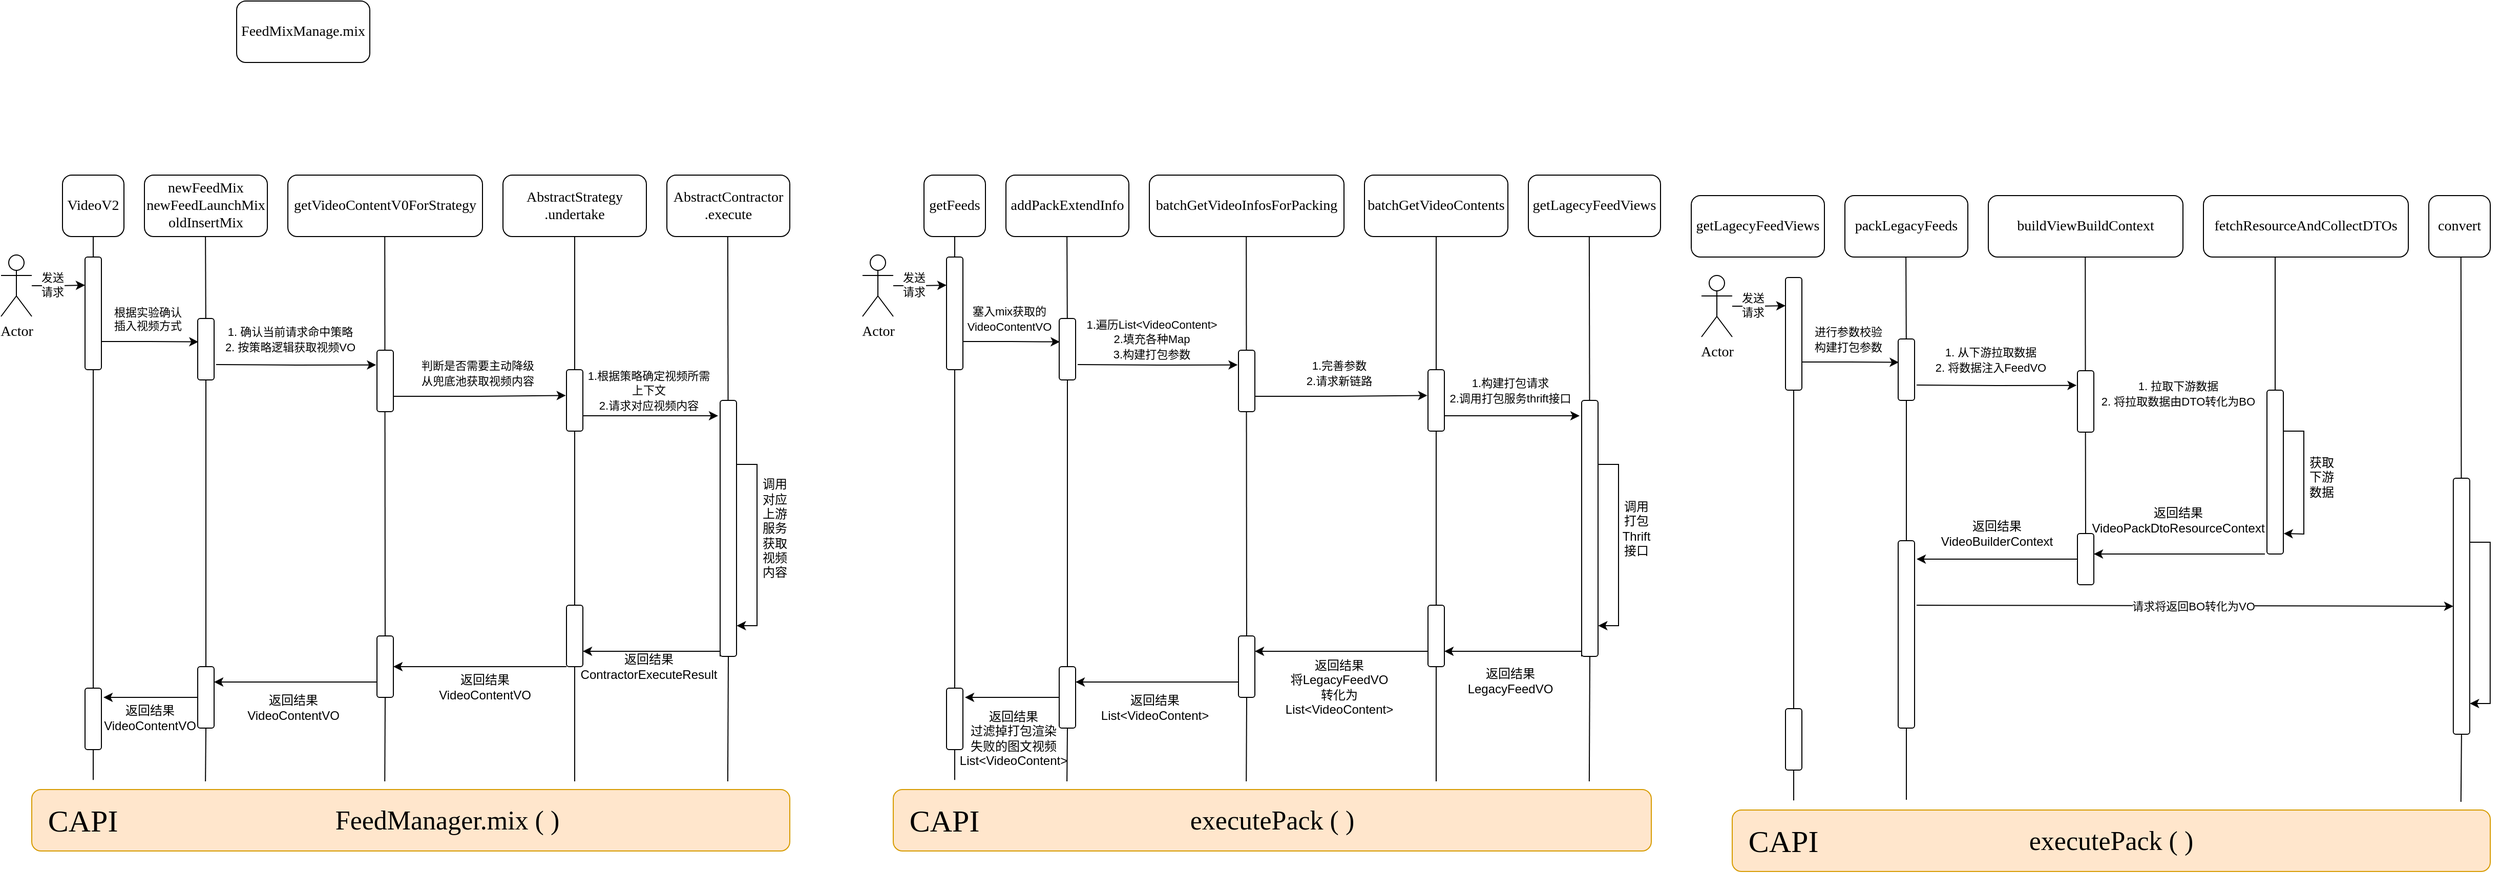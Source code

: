 <mxfile version="27.2.0">
  <diagram name="第 1 页" id="sT8HzIj2YNUEJZkm_Qst">
    <mxGraphModel dx="1348" dy="2045" grid="1" gridSize="10" guides="1" tooltips="1" connect="1" arrows="1" fold="1" page="1" pageScale="1" pageWidth="827" pageHeight="1169" math="0" shadow="0">
      <root>
        <mxCell id="0" />
        <mxCell id="1" parent="0" />
        <mxCell id="TXACmknkXb2Owu_Iaf9k-64" value="&lt;font style=&quot;font-size: 26px;&quot; face=&quot;Times New Roman&quot;&gt;&amp;nbsp; &amp;nbsp; &amp;nbsp; &amp;nbsp; &amp;nbsp; &amp;nbsp;FeedManager.mix ( )&lt;/font&gt;" style="rounded=1;whiteSpace=wrap;html=1;fillColor=#ffe6cc;strokeColor=#d79b00;" parent="1" vertex="1">
          <mxGeometry x="40" y="610" width="740" height="60" as="geometry" />
        </mxCell>
        <mxCell id="TXACmknkXb2Owu_Iaf9k-68" style="edgeStyle=orthogonalEdgeStyle;rounded=0;orthogonalLoop=1;jettySize=auto;html=1;entryX=0;entryY=0.25;entryDx=0;entryDy=0;" parent="1" source="TXACmknkXb2Owu_Iaf9k-1" target="TXACmknkXb2Owu_Iaf9k-10" edge="1">
          <mxGeometry relative="1" as="geometry" />
        </mxCell>
        <mxCell id="TXACmknkXb2Owu_Iaf9k-69" value="发送&lt;div&gt;请求&lt;/div&gt;" style="edgeLabel;html=1;align=center;verticalAlign=middle;resizable=0;points=[];" parent="TXACmknkXb2Owu_Iaf9k-68" vertex="1" connectable="0">
          <mxGeometry x="-0.233" y="1" relative="1" as="geometry">
            <mxPoint as="offset" />
          </mxGeometry>
        </mxCell>
        <mxCell id="TXACmknkXb2Owu_Iaf9k-1" value="Actor" style="shape=umlActor;verticalLabelPosition=bottom;verticalAlign=top;html=1;outlineConnect=0;fontFamily=Times New Roman;fontSize=14;" parent="1" vertex="1">
          <mxGeometry x="10" y="88" width="30" height="60" as="geometry" />
        </mxCell>
        <mxCell id="TXACmknkXb2Owu_Iaf9k-2" value="&lt;font&gt;VideoV2&lt;/font&gt;" style="rounded=1;whiteSpace=wrap;html=1;fontFamily=Times New Roman;fontSize=14;" parent="1" vertex="1">
          <mxGeometry x="70" y="10" width="60" height="60" as="geometry" />
        </mxCell>
        <mxCell id="TXACmknkXb2Owu_Iaf9k-3" value="FeedMixManage.mix" style="rounded=1;whiteSpace=wrap;html=1;fontFamily=Times New Roman;fontSize=14;" parent="1" vertex="1">
          <mxGeometry x="240" y="-160" width="130" height="60" as="geometry" />
        </mxCell>
        <mxCell id="TXACmknkXb2Owu_Iaf9k-4" value="newFeedMix&lt;div&gt;newFeedLaunchMix&lt;/div&gt;&lt;div&gt;oldInsertMix&lt;/div&gt;" style="rounded=1;whiteSpace=wrap;html=1;fontFamily=Times New Roman;fontSize=14;" parent="1" vertex="1">
          <mxGeometry x="150" y="10" width="120" height="60" as="geometry" />
        </mxCell>
        <mxCell id="TXACmknkXb2Owu_Iaf9k-5" value="getVideoContentV0ForStrategy" style="rounded=1;whiteSpace=wrap;html=1;fontFamily=Times New Roman;fontSize=14;" parent="1" vertex="1">
          <mxGeometry x="290" y="10" width="190" height="60" as="geometry" />
        </mxCell>
        <mxCell id="TXACmknkXb2Owu_Iaf9k-6" value="AbstractStrategy&lt;div&gt;.undertake&lt;/div&gt;" style="rounded=1;whiteSpace=wrap;html=1;fontFamily=Times New Roman;fontSize=14;" parent="1" vertex="1">
          <mxGeometry x="500" y="10" width="140" height="60" as="geometry" />
        </mxCell>
        <mxCell id="TXACmknkXb2Owu_Iaf9k-8" value="AbstractContractor&lt;div&gt;.execute&lt;/div&gt;" style="rounded=1;whiteSpace=wrap;html=1;fontFamily=Times New Roman;fontSize=14;" parent="1" vertex="1">
          <mxGeometry x="660" y="10" width="120" height="60" as="geometry" />
        </mxCell>
        <mxCell id="TXACmknkXb2Owu_Iaf9k-9" value="" style="endArrow=none;html=1;rounded=0;entryX=0.5;entryY=1;entryDx=0;entryDy=0;" parent="1" source="TXACmknkXb2Owu_Iaf9k-10" target="TXACmknkXb2Owu_Iaf9k-2" edge="1">
          <mxGeometry width="50" height="50" relative="1" as="geometry">
            <mxPoint x="100" y="682" as="sourcePoint" />
            <mxPoint x="140" y="140" as="targetPoint" />
          </mxGeometry>
        </mxCell>
        <mxCell id="TXACmknkXb2Owu_Iaf9k-10" value="" style="rounded=1;whiteSpace=wrap;html=1;" parent="1" vertex="1">
          <mxGeometry x="92" y="90" width="16" height="110" as="geometry" />
        </mxCell>
        <mxCell id="TXACmknkXb2Owu_Iaf9k-15" value="" style="endArrow=none;html=1;rounded=0;entryX=0.5;entryY=1;entryDx=0;entryDy=0;" parent="1" source="TXACmknkXb2Owu_Iaf9k-20" edge="1">
          <mxGeometry width="50" height="50" relative="1" as="geometry">
            <mxPoint x="209.57" y="602" as="sourcePoint" />
            <mxPoint x="209.57" y="70" as="targetPoint" />
          </mxGeometry>
        </mxCell>
        <mxCell id="TXACmknkXb2Owu_Iaf9k-17" value="" style="endArrow=none;html=1;rounded=0;entryX=0.5;entryY=1;entryDx=0;entryDy=0;" parent="1" edge="1">
          <mxGeometry width="50" height="50" relative="1" as="geometry">
            <mxPoint x="570" y="602" as="sourcePoint" />
            <mxPoint x="570" y="70" as="targetPoint" />
          </mxGeometry>
        </mxCell>
        <mxCell id="TXACmknkXb2Owu_Iaf9k-18" value="" style="endArrow=none;html=1;rounded=0;entryX=0.5;entryY=1;entryDx=0;entryDy=0;" parent="1" source="TXACmknkXb2Owu_Iaf9k-39" edge="1">
          <mxGeometry width="50" height="50" relative="1" as="geometry">
            <mxPoint x="719.44" y="602" as="sourcePoint" />
            <mxPoint x="719.44" y="70" as="targetPoint" />
          </mxGeometry>
        </mxCell>
        <mxCell id="TXACmknkXb2Owu_Iaf9k-21" value="" style="endArrow=none;html=1;rounded=0;entryX=0.5;entryY=1;entryDx=0;entryDy=0;" parent="1" source="TXACmknkXb2Owu_Iaf9k-54" target="TXACmknkXb2Owu_Iaf9k-20" edge="1">
          <mxGeometry width="50" height="50" relative="1" as="geometry">
            <mxPoint x="209.57" y="602" as="sourcePoint" />
            <mxPoint x="209.57" y="70" as="targetPoint" />
          </mxGeometry>
        </mxCell>
        <mxCell id="TXACmknkXb2Owu_Iaf9k-20" value="" style="rounded=1;whiteSpace=wrap;html=1;" parent="1" vertex="1">
          <mxGeometry x="202" y="150" width="16" height="60" as="geometry" />
        </mxCell>
        <mxCell id="TXACmknkXb2Owu_Iaf9k-26" value="&lt;span style=&quot;font-size: 11px; background-color: rgb(255, 255, 255);&quot;&gt;根据实验确认&lt;/span&gt;&lt;div style=&quot;font-size: 11px;&quot;&gt;插入视频方式&lt;/div&gt;" style="text;html=1;align=center;verticalAlign=middle;resizable=0;points=[];autosize=1;strokeColor=none;fillColor=none;" parent="1" vertex="1">
          <mxGeometry x="108" y="130" width="90" height="40" as="geometry" />
        </mxCell>
        <mxCell id="TXACmknkXb2Owu_Iaf9k-27" value="&lt;span style=&quot;font-size: 11px; background-color: rgb(255, 255, 255);&quot;&gt;1. 确认当前请求命中策略&lt;/span&gt;&lt;div&gt;&lt;div&gt;&lt;span style=&quot;font-size: 11px; background-color: rgb(255, 255, 255);&quot;&gt;2. 按策略逻辑获取视频VO&lt;/span&gt;&lt;/div&gt;&lt;/div&gt;" style="text;html=1;align=center;verticalAlign=middle;resizable=0;points=[];autosize=1;strokeColor=none;fillColor=none;" parent="1" vertex="1">
          <mxGeometry x="217" y="150" width="150" height="40" as="geometry" />
        </mxCell>
        <mxCell id="TXACmknkXb2Owu_Iaf9k-28" value="&lt;span style=&quot;font-size: 11px; background-color: rgb(255, 255, 255);&quot;&gt;1.根据策略确定&lt;/span&gt;&lt;span style=&quot;background-color: light-dark(rgb(255, 255, 255), rgb(18, 18, 18)); font-size: 11px; color: light-dark(rgb(0, 0, 0), rgb(255, 255, 255));&quot;&gt;视频所需&lt;/span&gt;&lt;div&gt;&lt;span style=&quot;background-color: light-dark(rgb(255, 255, 255), rgb(18, 18, 18)); font-size: 11px; color: light-dark(rgb(0, 0, 0), rgb(255, 255, 255));&quot;&gt;上下文&lt;/span&gt;&lt;div&gt;&lt;div&gt;&lt;span style=&quot;font-size: 11px; background-color: rgb(255, 255, 255);&quot;&gt;2.请求对应视频内容&lt;/span&gt;&lt;/div&gt;&lt;/div&gt;&lt;/div&gt;" style="text;html=1;align=center;verticalAlign=middle;resizable=0;points=[];autosize=1;strokeColor=none;fillColor=none;" parent="1" vertex="1">
          <mxGeometry x="572" y="190" width="140" height="60" as="geometry" />
        </mxCell>
        <mxCell id="TXACmknkXb2Owu_Iaf9k-29" value="&lt;span style=&quot;font-size: 11px; background-color: rgb(255, 255, 255);&quot;&gt;判断是否需要主动降级&lt;/span&gt;&lt;div&gt;&lt;span style=&quot;font-size: 11px; background-color: rgb(255, 255, 255);&quot;&gt;从兜底池获取视频内容&lt;/span&gt;&lt;/div&gt;" style="text;html=1;align=center;verticalAlign=middle;resizable=0;points=[];autosize=1;strokeColor=none;fillColor=none;" parent="1" vertex="1">
          <mxGeometry x="410" y="183" width="130" height="40" as="geometry" />
        </mxCell>
        <mxCell id="TXACmknkXb2Owu_Iaf9k-30" style="edgeStyle=orthogonalEdgeStyle;rounded=0;orthogonalLoop=1;jettySize=auto;html=1;exitX=1;exitY=0.75;exitDx=0;exitDy=0;entryX=0.042;entryY=0.381;entryDx=0;entryDy=0;entryPerimeter=0;" parent="1" source="TXACmknkXb2Owu_Iaf9k-10" target="TXACmknkXb2Owu_Iaf9k-20" edge="1">
          <mxGeometry relative="1" as="geometry" />
        </mxCell>
        <mxCell id="TXACmknkXb2Owu_Iaf9k-32" style="edgeStyle=orthogonalEdgeStyle;rounded=0;orthogonalLoop=1;jettySize=auto;html=1;entryX=-0.111;entryY=0.389;entryDx=0;entryDy=0;entryPerimeter=0;" parent="1" edge="1">
          <mxGeometry relative="1" as="geometry">
            <mxPoint x="220" y="195" as="sourcePoint" />
            <mxPoint x="376.224" y="195.34" as="targetPoint" />
          </mxGeometry>
        </mxCell>
        <mxCell id="TXACmknkXb2Owu_Iaf9k-33" value="" style="endArrow=none;html=1;rounded=0;entryX=0.5;entryY=1;entryDx=0;entryDy=0;" parent="1" source="TXACmknkXb2Owu_Iaf9k-49" edge="1">
          <mxGeometry width="50" height="50" relative="1" as="geometry">
            <mxPoint x="384.63" y="602" as="sourcePoint" />
            <mxPoint x="384.63" y="70" as="targetPoint" />
          </mxGeometry>
        </mxCell>
        <mxCell id="TXACmknkXb2Owu_Iaf9k-36" value="" style="rounded=1;whiteSpace=wrap;html=1;" parent="1" vertex="1">
          <mxGeometry x="377" y="181" width="16" height="60" as="geometry" />
        </mxCell>
        <mxCell id="TXACmknkXb2Owu_Iaf9k-37" value="" style="rounded=1;whiteSpace=wrap;html=1;" parent="1" vertex="1">
          <mxGeometry x="562" y="200" width="16" height="60" as="geometry" />
        </mxCell>
        <mxCell id="TXACmknkXb2Owu_Iaf9k-38" style="edgeStyle=orthogonalEdgeStyle;rounded=0;orthogonalLoop=1;jettySize=auto;html=1;exitX=1;exitY=0.75;exitDx=0;exitDy=0;entryX=-0.039;entryY=0.42;entryDx=0;entryDy=0;entryPerimeter=0;" parent="1" source="TXACmknkXb2Owu_Iaf9k-36" target="TXACmknkXb2Owu_Iaf9k-37" edge="1">
          <mxGeometry relative="1" as="geometry" />
        </mxCell>
        <mxCell id="TXACmknkXb2Owu_Iaf9k-40" value="" style="endArrow=none;html=1;rounded=0;entryX=0.5;entryY=1;entryDx=0;entryDy=0;" parent="1" target="TXACmknkXb2Owu_Iaf9k-39" edge="1">
          <mxGeometry width="50" height="50" relative="1" as="geometry">
            <mxPoint x="719.44" y="602" as="sourcePoint" />
            <mxPoint x="719.44" y="70" as="targetPoint" />
          </mxGeometry>
        </mxCell>
        <mxCell id="TXACmknkXb2Owu_Iaf9k-46" style="edgeStyle=orthogonalEdgeStyle;rounded=0;orthogonalLoop=1;jettySize=auto;html=1;exitX=0;exitY=1;exitDx=0;exitDy=0;entryX=1;entryY=0.75;entryDx=0;entryDy=0;" parent="1" source="TXACmknkXb2Owu_Iaf9k-39" target="TXACmknkXb2Owu_Iaf9k-45" edge="1">
          <mxGeometry relative="1" as="geometry">
            <Array as="points">
              <mxPoint x="712" y="475" />
            </Array>
          </mxGeometry>
        </mxCell>
        <mxCell id="TXACmknkXb2Owu_Iaf9k-39" value="" style="rounded=1;whiteSpace=wrap;html=1;" parent="1" vertex="1">
          <mxGeometry x="712" y="230" width="16" height="250" as="geometry" />
        </mxCell>
        <mxCell id="TXACmknkXb2Owu_Iaf9k-42" style="edgeStyle=orthogonalEdgeStyle;rounded=0;orthogonalLoop=1;jettySize=auto;html=1;exitX=1;exitY=0.25;exitDx=0;exitDy=0;entryX=1.011;entryY=0.88;entryDx=0;entryDy=0;entryPerimeter=0;" parent="1" source="TXACmknkXb2Owu_Iaf9k-39" target="TXACmknkXb2Owu_Iaf9k-39" edge="1">
          <mxGeometry relative="1" as="geometry" />
        </mxCell>
        <mxCell id="TXACmknkXb2Owu_Iaf9k-43" style="edgeStyle=orthogonalEdgeStyle;rounded=0;orthogonalLoop=1;jettySize=auto;html=1;exitX=1;exitY=0.75;exitDx=0;exitDy=0;" parent="1" source="TXACmknkXb2Owu_Iaf9k-37" edge="1">
          <mxGeometry relative="1" as="geometry">
            <mxPoint x="710" y="245" as="targetPoint" />
          </mxGeometry>
        </mxCell>
        <mxCell id="TXACmknkXb2Owu_Iaf9k-44" value="调用&lt;div&gt;对应&lt;/div&gt;&lt;div&gt;上游&lt;/div&gt;&lt;div&gt;服务&lt;div&gt;获取&lt;/div&gt;&lt;div&gt;视频&lt;/div&gt;&lt;div&gt;内容&lt;/div&gt;&lt;/div&gt;" style="text;html=1;align=center;verticalAlign=middle;resizable=0;points=[];autosize=1;strokeColor=none;fillColor=none;" parent="1" vertex="1">
          <mxGeometry x="740" y="300" width="50" height="110" as="geometry" />
        </mxCell>
        <mxCell id="TXACmknkXb2Owu_Iaf9k-45" value="" style="rounded=1;whiteSpace=wrap;html=1;" parent="1" vertex="1">
          <mxGeometry x="562" y="430" width="16" height="60" as="geometry" />
        </mxCell>
        <mxCell id="TXACmknkXb2Owu_Iaf9k-51" style="edgeStyle=orthogonalEdgeStyle;rounded=0;orthogonalLoop=1;jettySize=auto;html=1;entryX=1;entryY=0.5;entryDx=0;entryDy=0;" parent="1" source="TXACmknkXb2Owu_Iaf9k-48" target="TXACmknkXb2Owu_Iaf9k-49" edge="1">
          <mxGeometry relative="1" as="geometry" />
        </mxCell>
        <mxCell id="TXACmknkXb2Owu_Iaf9k-48" value="返回结果&lt;div&gt;ContractorExecuteResult&lt;/div&gt;" style="text;html=1;align=center;verticalAlign=middle;resizable=0;points=[];autosize=1;strokeColor=none;fillColor=none;" parent="1" vertex="1">
          <mxGeometry x="562" y="470" width="160" height="40" as="geometry" />
        </mxCell>
        <mxCell id="TXACmknkXb2Owu_Iaf9k-50" value="" style="endArrow=none;html=1;rounded=0;entryX=0.5;entryY=1;entryDx=0;entryDy=0;" parent="1" target="TXACmknkXb2Owu_Iaf9k-49" edge="1">
          <mxGeometry width="50" height="50" relative="1" as="geometry">
            <mxPoint x="384.63" y="602" as="sourcePoint" />
            <mxPoint x="384.63" y="70" as="targetPoint" />
          </mxGeometry>
        </mxCell>
        <mxCell id="TXACmknkXb2Owu_Iaf9k-56" style="edgeStyle=orthogonalEdgeStyle;rounded=0;orthogonalLoop=1;jettySize=auto;html=1;exitX=0;exitY=0.75;exitDx=0;exitDy=0;entryX=1;entryY=0.25;entryDx=0;entryDy=0;" parent="1" source="TXACmknkXb2Owu_Iaf9k-49" target="TXACmknkXb2Owu_Iaf9k-54" edge="1">
          <mxGeometry relative="1" as="geometry" />
        </mxCell>
        <mxCell id="TXACmknkXb2Owu_Iaf9k-49" value="&lt;span style=&quot;color: rgba(0, 0, 0, 0); font-family: monospace; font-size: 0px; text-align: start; text-wrap-mode: nowrap;&quot;&gt;%3CmxGraphModel%3E%3Croot%3E%3CmxCell%20id%3D%220%22%2F%3E%3CmxCell%20id%3D%221%22%20parent%3D%220%22%2F%3E%3CmxCell%20id%3D%222%22%20value%3D%22%22%20style%3D%22rounded%3D1%3BwhiteSpace%3Dwrap%3Bhtml%3D1%3B%22%20vertex%3D%221%22%20parent%3D%221%22%3E%3CmxGeometry%20x%3D%22377%22%20y%3D%22460%22%20width%3D%2216%22%20height%3D%2260%22%20as%3D%22geometry%22%2F%3E%3C%2FmxCell%3E%3C%2Froot%3E%3C%2FmxGraphModel%3E&lt;/span&gt;" style="rounded=1;whiteSpace=wrap;html=1;" parent="1" vertex="1">
          <mxGeometry x="377" y="460" width="16" height="60" as="geometry" />
        </mxCell>
        <mxCell id="TXACmknkXb2Owu_Iaf9k-52" value="返回结果&lt;div&gt;VideoContentVO&lt;/div&gt;" style="text;html=1;align=center;verticalAlign=middle;resizable=0;points=[];autosize=1;strokeColor=none;fillColor=none;" parent="1" vertex="1">
          <mxGeometry x="427" y="490" width="110" height="40" as="geometry" />
        </mxCell>
        <mxCell id="TXACmknkXb2Owu_Iaf9k-55" value="" style="endArrow=none;html=1;rounded=0;entryX=0.5;entryY=1;entryDx=0;entryDy=0;" parent="1" target="TXACmknkXb2Owu_Iaf9k-54" edge="1">
          <mxGeometry width="50" height="50" relative="1" as="geometry">
            <mxPoint x="209.57" y="602" as="sourcePoint" />
            <mxPoint x="210" y="210" as="targetPoint" />
          </mxGeometry>
        </mxCell>
        <mxCell id="TXACmknkXb2Owu_Iaf9k-61" style="edgeStyle=orthogonalEdgeStyle;rounded=0;orthogonalLoop=1;jettySize=auto;html=1;" parent="1" source="TXACmknkXb2Owu_Iaf9k-54" edge="1">
          <mxGeometry relative="1" as="geometry">
            <mxPoint x="110" y="520.0" as="targetPoint" />
          </mxGeometry>
        </mxCell>
        <mxCell id="TXACmknkXb2Owu_Iaf9k-54" value="&lt;span style=&quot;color: rgba(0, 0, 0, 0); font-family: monospace; font-size: 0px; text-align: start; text-wrap-mode: nowrap;&quot;&gt;%3CmxGraphModel%3E%3Croot%3E%3CmxCell%20id%3D%220%22%2F%3E%3CmxCell%20id%3D%221%22%20parent%3D%220%22%2F%3E%3CmxCell%20id%3D%222%22%20value%3D%22%22%20style%3D%22rounded%3D1%3BwhiteSpace%3Dwrap%3Bhtml%3D1%3B%22%20vertex%3D%221%22%20parent%3D%221%22%3E%3CmxGeometry%20x%3D%22377%22%20y%3D%22460%22%20width%3D%2216%22%20height%3D%2260%22%20as%3D%22geometry%22%2F%3E%3C%2FmxCell%3E%3C%2Froot%3E%3C%2FmxGraphModel%3E&lt;/span&gt;" style="rounded=1;whiteSpace=wrap;html=1;" parent="1" vertex="1">
          <mxGeometry x="202" y="490" width="16" height="60" as="geometry" />
        </mxCell>
        <mxCell id="TXACmknkXb2Owu_Iaf9k-57" value="返回结果&lt;div&gt;VideoContentVO&lt;/div&gt;" style="text;html=1;align=center;verticalAlign=middle;resizable=0;points=[];autosize=1;strokeColor=none;fillColor=none;" parent="1" vertex="1">
          <mxGeometry x="240" y="510" width="110" height="40" as="geometry" />
        </mxCell>
        <mxCell id="TXACmknkXb2Owu_Iaf9k-58" value="" style="endArrow=none;html=1;rounded=0;entryX=0.5;entryY=1;entryDx=0;entryDy=0;" parent="1" source="TXACmknkXb2Owu_Iaf9k-59" target="TXACmknkXb2Owu_Iaf9k-10" edge="1">
          <mxGeometry width="50" height="50" relative="1" as="geometry">
            <mxPoint x="100" y="600.645" as="sourcePoint" />
            <mxPoint x="110" y="240" as="targetPoint" />
          </mxGeometry>
        </mxCell>
        <mxCell id="TXACmknkXb2Owu_Iaf9k-60" value="" style="endArrow=none;html=1;rounded=0;entryX=0.5;entryY=1;entryDx=0;entryDy=0;" parent="1" target="TXACmknkXb2Owu_Iaf9k-59" edge="1">
          <mxGeometry width="50" height="50" relative="1" as="geometry">
            <mxPoint x="100" y="600.645" as="sourcePoint" />
            <mxPoint x="100" y="200" as="targetPoint" />
          </mxGeometry>
        </mxCell>
        <mxCell id="TXACmknkXb2Owu_Iaf9k-59" value="&lt;span style=&quot;color: rgba(0, 0, 0, 0); font-family: monospace; font-size: 0px; text-align: start; text-wrap-mode: nowrap;&quot;&gt;%3CmxGraphModel%3E%3Croot%3E%3CmxCell%20id%3D%220%22%2F%3E%3CmxCell%20id%3D%221%22%20parent%3D%220%22%2F%3E%3CmxCell%20id%3D%222%22%20value%3D%22%22%20style%3D%22rounded%3D1%3BwhiteSpace%3Dwrap%3Bhtml%3D1%3B%22%20vertex%3D%221%22%20parent%3D%221%22%3E%3CmxGeometry%20x%3D%22377%22%20y%3D%22460%22%20width%3D%2216%22%20height%3D%2260%22%20as%3D%22geometry%22%2F%3E%3C%2FmxCell%3E%3C%2Froot%3E%3C%2FmxGraphModel%3E&lt;/span&gt;" style="rounded=1;whiteSpace=wrap;html=1;" parent="1" vertex="1">
          <mxGeometry x="92" y="511" width="16" height="60" as="geometry" />
        </mxCell>
        <mxCell id="TXACmknkXb2Owu_Iaf9k-63" value="返回结果&lt;div&gt;VideoContentVO&lt;/div&gt;" style="text;html=1;align=center;verticalAlign=middle;resizable=0;points=[];autosize=1;strokeColor=none;fillColor=none;" parent="1" vertex="1">
          <mxGeometry x="100" y="520" width="110" height="40" as="geometry" />
        </mxCell>
        <mxCell id="TXACmknkXb2Owu_Iaf9k-65" value="&lt;font style=&quot;font-size: 30px;&quot; face=&quot;Times New Roman&quot;&gt;CAPI&lt;/font&gt;" style="text;html=1;align=center;verticalAlign=middle;whiteSpace=wrap;rounded=0;" parent="1" vertex="1">
          <mxGeometry x="60" y="625" width="60" height="30" as="geometry" />
        </mxCell>
        <mxCell id="TXACmknkXb2Owu_Iaf9k-70" value="&lt;font face=&quot;Times New Roman&quot;&gt;&lt;span style=&quot;font-size: 26px;&quot;&gt;executePack ( )&lt;/span&gt;&lt;/font&gt;" style="rounded=1;whiteSpace=wrap;html=1;fillColor=#ffe6cc;strokeColor=#d79b00;" parent="1" vertex="1">
          <mxGeometry x="881" y="610" width="740" height="60" as="geometry" />
        </mxCell>
        <mxCell id="TXACmknkXb2Owu_Iaf9k-71" style="edgeStyle=orthogonalEdgeStyle;rounded=0;orthogonalLoop=1;jettySize=auto;html=1;entryX=0;entryY=0.25;entryDx=0;entryDy=0;" parent="1" source="TXACmknkXb2Owu_Iaf9k-73" target="TXACmknkXb2Owu_Iaf9k-80" edge="1">
          <mxGeometry relative="1" as="geometry" />
        </mxCell>
        <mxCell id="TXACmknkXb2Owu_Iaf9k-72" value="发送&lt;div&gt;请求&lt;/div&gt;" style="edgeLabel;html=1;align=center;verticalAlign=middle;resizable=0;points=[];" parent="TXACmknkXb2Owu_Iaf9k-71" vertex="1" connectable="0">
          <mxGeometry x="-0.233" y="1" relative="1" as="geometry">
            <mxPoint as="offset" />
          </mxGeometry>
        </mxCell>
        <mxCell id="TXACmknkXb2Owu_Iaf9k-73" value="Actor" style="shape=umlActor;verticalLabelPosition=bottom;verticalAlign=top;html=1;outlineConnect=0;fontFamily=Times New Roman;fontSize=14;" parent="1" vertex="1">
          <mxGeometry x="851" y="88" width="30" height="60" as="geometry" />
        </mxCell>
        <mxCell id="TXACmknkXb2Owu_Iaf9k-74" value="&lt;font&gt;getFeeds&lt;/font&gt;" style="rounded=1;whiteSpace=wrap;html=1;fontFamily=Times New Roman;fontSize=14;" parent="1" vertex="1">
          <mxGeometry x="911" y="10" width="60" height="60" as="geometry" />
        </mxCell>
        <mxCell id="TXACmknkXb2Owu_Iaf9k-75" value="addPackExtendInfo" style="rounded=1;whiteSpace=wrap;html=1;fontFamily=Times New Roman;fontSize=14;" parent="1" vertex="1">
          <mxGeometry x="991" y="10" width="120" height="60" as="geometry" />
        </mxCell>
        <mxCell id="TXACmknkXb2Owu_Iaf9k-76" value="batchGetVideoInfosForPacking" style="rounded=1;whiteSpace=wrap;html=1;fontFamily=Times New Roman;fontSize=14;" parent="1" vertex="1">
          <mxGeometry x="1131" y="10" width="190" height="60" as="geometry" />
        </mxCell>
        <mxCell id="TXACmknkXb2Owu_Iaf9k-77" value="batchGetVideoContents" style="rounded=1;whiteSpace=wrap;html=1;fontFamily=Times New Roman;fontSize=14;" parent="1" vertex="1">
          <mxGeometry x="1341" y="10" width="140" height="60" as="geometry" />
        </mxCell>
        <mxCell id="TXACmknkXb2Owu_Iaf9k-78" value="getLagecyFeedViews" style="rounded=1;whiteSpace=wrap;html=1;fontFamily=Times New Roman;fontSize=14;" parent="1" vertex="1">
          <mxGeometry x="1501" y="10" width="129" height="60" as="geometry" />
        </mxCell>
        <mxCell id="TXACmknkXb2Owu_Iaf9k-79" value="" style="endArrow=none;html=1;rounded=0;entryX=0.5;entryY=1;entryDx=0;entryDy=0;" parent="1" source="TXACmknkXb2Owu_Iaf9k-80" target="TXACmknkXb2Owu_Iaf9k-74" edge="1">
          <mxGeometry width="50" height="50" relative="1" as="geometry">
            <mxPoint x="941" y="682" as="sourcePoint" />
            <mxPoint x="981" y="140" as="targetPoint" />
          </mxGeometry>
        </mxCell>
        <mxCell id="TXACmknkXb2Owu_Iaf9k-80" value="" style="rounded=1;whiteSpace=wrap;html=1;" parent="1" vertex="1">
          <mxGeometry x="933" y="90" width="16" height="110" as="geometry" />
        </mxCell>
        <mxCell id="TXACmknkXb2Owu_Iaf9k-81" value="" style="endArrow=none;html=1;rounded=0;entryX=0.5;entryY=1;entryDx=0;entryDy=0;" parent="1" source="TXACmknkXb2Owu_Iaf9k-85" edge="1">
          <mxGeometry width="50" height="50" relative="1" as="geometry">
            <mxPoint x="1050.57" y="602" as="sourcePoint" />
            <mxPoint x="1050.57" y="70" as="targetPoint" />
          </mxGeometry>
        </mxCell>
        <mxCell id="TXACmknkXb2Owu_Iaf9k-82" value="" style="endArrow=none;html=1;rounded=0;entryX=0.5;entryY=1;entryDx=0;entryDy=0;" parent="1" edge="1">
          <mxGeometry width="50" height="50" relative="1" as="geometry">
            <mxPoint x="1411" y="602" as="sourcePoint" />
            <mxPoint x="1411" y="70" as="targetPoint" />
          </mxGeometry>
        </mxCell>
        <mxCell id="TXACmknkXb2Owu_Iaf9k-83" value="" style="endArrow=none;html=1;rounded=0;entryX=0.5;entryY=1;entryDx=0;entryDy=0;" parent="1" source="TXACmknkXb2Owu_Iaf9k-98" edge="1">
          <mxGeometry width="50" height="50" relative="1" as="geometry">
            <mxPoint x="1560.44" y="602" as="sourcePoint" />
            <mxPoint x="1560.44" y="70" as="targetPoint" />
          </mxGeometry>
        </mxCell>
        <mxCell id="TXACmknkXb2Owu_Iaf9k-84" value="" style="endArrow=none;html=1;rounded=0;entryX=0.5;entryY=1;entryDx=0;entryDy=0;" parent="1" source="TXACmknkXb2Owu_Iaf9k-111" target="TXACmknkXb2Owu_Iaf9k-85" edge="1">
          <mxGeometry width="50" height="50" relative="1" as="geometry">
            <mxPoint x="1050.57" y="602" as="sourcePoint" />
            <mxPoint x="1050.57" y="70" as="targetPoint" />
          </mxGeometry>
        </mxCell>
        <mxCell id="TXACmknkXb2Owu_Iaf9k-85" value="" style="rounded=1;whiteSpace=wrap;html=1;" parent="1" vertex="1">
          <mxGeometry x="1043" y="150" width="16" height="60" as="geometry" />
        </mxCell>
        <mxCell id="TXACmknkXb2Owu_Iaf9k-86" value="&lt;span style=&quot;font-size: 11px; background-color: rgb(255, 255, 255);&quot;&gt;塞入mix获取的&lt;/span&gt;&lt;div&gt;&lt;span style=&quot;font-size: 11px; background-color: rgb(255, 255, 255);&quot;&gt;VideoContentVO&lt;/span&gt;&lt;/div&gt;" style="text;html=1;align=center;verticalAlign=middle;resizable=0;points=[];autosize=1;strokeColor=none;fillColor=none;" parent="1" vertex="1">
          <mxGeometry x="939" y="130" width="110" height="40" as="geometry" />
        </mxCell>
        <mxCell id="TXACmknkXb2Owu_Iaf9k-87" value="&lt;span style=&quot;font-size: 11px; background-color: rgb(255, 255, 255);&quot;&gt;1.遍历List&amp;lt;VideoContent&amp;gt;&lt;/span&gt;&lt;div&gt;&lt;span style=&quot;font-size: 11px; background-color: rgb(255, 255, 255);&quot;&gt;2.填充各种Map&lt;/span&gt;&lt;/div&gt;&lt;div&gt;&lt;span style=&quot;font-size: 11px; background-color: rgb(255, 255, 255);&quot;&gt;3.构建打包参数&lt;/span&gt;&lt;/div&gt;" style="text;html=1;align=center;verticalAlign=middle;resizable=0;points=[];autosize=1;strokeColor=none;fillColor=none;" parent="1" vertex="1">
          <mxGeometry x="1058" y="140" width="150" height="60" as="geometry" />
        </mxCell>
        <mxCell id="TXACmknkXb2Owu_Iaf9k-88" value="&lt;span style=&quot;font-size: 11px; background-color: rgb(255, 255, 255);&quot;&gt;1.构建打包请求&lt;/span&gt;&lt;div&gt;&lt;span style=&quot;font-size: 11px; background-color: rgb(255, 255, 255);&quot;&gt;2.调用打包服务thrift接口&lt;/span&gt;&lt;/div&gt;" style="text;html=1;align=center;verticalAlign=middle;resizable=0;points=[];autosize=1;strokeColor=none;fillColor=none;" parent="1" vertex="1">
          <mxGeometry x="1413" y="200" width="140" height="40" as="geometry" />
        </mxCell>
        <mxCell id="TXACmknkXb2Owu_Iaf9k-89" value="&lt;span style=&quot;font-size: 11px; background-color: rgb(255, 255, 255);&quot;&gt;1.完善参数&lt;/span&gt;&lt;div&gt;&lt;span style=&quot;font-size: 11px; background-color: rgb(255, 255, 255);&quot;&gt;2.请求新链路&lt;/span&gt;&lt;/div&gt;" style="text;html=1;align=center;verticalAlign=middle;resizable=0;points=[];autosize=1;strokeColor=none;fillColor=none;" parent="1" vertex="1">
          <mxGeometry x="1271" y="183" width="90" height="40" as="geometry" />
        </mxCell>
        <mxCell id="TXACmknkXb2Owu_Iaf9k-90" style="edgeStyle=orthogonalEdgeStyle;rounded=0;orthogonalLoop=1;jettySize=auto;html=1;exitX=1;exitY=0.75;exitDx=0;exitDy=0;entryX=0.042;entryY=0.381;entryDx=0;entryDy=0;entryPerimeter=0;" parent="1" source="TXACmknkXb2Owu_Iaf9k-80" target="TXACmknkXb2Owu_Iaf9k-85" edge="1">
          <mxGeometry relative="1" as="geometry" />
        </mxCell>
        <mxCell id="TXACmknkXb2Owu_Iaf9k-91" style="edgeStyle=orthogonalEdgeStyle;rounded=0;orthogonalLoop=1;jettySize=auto;html=1;entryX=-0.111;entryY=0.389;entryDx=0;entryDy=0;entryPerimeter=0;" parent="1" edge="1">
          <mxGeometry relative="1" as="geometry">
            <mxPoint x="1061" y="195" as="sourcePoint" />
            <mxPoint x="1217.224" y="195.34" as="targetPoint" />
          </mxGeometry>
        </mxCell>
        <mxCell id="TXACmknkXb2Owu_Iaf9k-92" value="" style="endArrow=none;html=1;rounded=0;entryX=0.5;entryY=1;entryDx=0;entryDy=0;" parent="1" source="TXACmknkXb2Owu_Iaf9k-107" edge="1">
          <mxGeometry width="50" height="50" relative="1" as="geometry">
            <mxPoint x="1225.63" y="602" as="sourcePoint" />
            <mxPoint x="1225.63" y="70" as="targetPoint" />
          </mxGeometry>
        </mxCell>
        <mxCell id="TXACmknkXb2Owu_Iaf9k-93" value="" style="rounded=1;whiteSpace=wrap;html=1;" parent="1" vertex="1">
          <mxGeometry x="1218" y="181" width="16" height="60" as="geometry" />
        </mxCell>
        <mxCell id="TXACmknkXb2Owu_Iaf9k-94" value="" style="rounded=1;whiteSpace=wrap;html=1;" parent="1" vertex="1">
          <mxGeometry x="1403" y="200" width="16" height="60" as="geometry" />
        </mxCell>
        <mxCell id="TXACmknkXb2Owu_Iaf9k-95" style="edgeStyle=orthogonalEdgeStyle;rounded=0;orthogonalLoop=1;jettySize=auto;html=1;exitX=1;exitY=0.75;exitDx=0;exitDy=0;entryX=-0.039;entryY=0.42;entryDx=0;entryDy=0;entryPerimeter=0;" parent="1" source="TXACmknkXb2Owu_Iaf9k-93" target="TXACmknkXb2Owu_Iaf9k-94" edge="1">
          <mxGeometry relative="1" as="geometry" />
        </mxCell>
        <mxCell id="TXACmknkXb2Owu_Iaf9k-96" value="" style="endArrow=none;html=1;rounded=0;entryX=0.5;entryY=1;entryDx=0;entryDy=0;" parent="1" target="TXACmknkXb2Owu_Iaf9k-98" edge="1">
          <mxGeometry width="50" height="50" relative="1" as="geometry">
            <mxPoint x="1560.44" y="602" as="sourcePoint" />
            <mxPoint x="1560.44" y="70" as="targetPoint" />
          </mxGeometry>
        </mxCell>
        <mxCell id="TXACmknkXb2Owu_Iaf9k-97" style="edgeStyle=orthogonalEdgeStyle;rounded=0;orthogonalLoop=1;jettySize=auto;html=1;exitX=0;exitY=1;exitDx=0;exitDy=0;entryX=1;entryY=0.75;entryDx=0;entryDy=0;" parent="1" source="TXACmknkXb2Owu_Iaf9k-98" target="TXACmknkXb2Owu_Iaf9k-102" edge="1">
          <mxGeometry relative="1" as="geometry">
            <Array as="points">
              <mxPoint x="1553" y="475" />
            </Array>
          </mxGeometry>
        </mxCell>
        <mxCell id="TXACmknkXb2Owu_Iaf9k-98" value="" style="rounded=1;whiteSpace=wrap;html=1;" parent="1" vertex="1">
          <mxGeometry x="1553" y="230" width="16" height="250" as="geometry" />
        </mxCell>
        <mxCell id="TXACmknkXb2Owu_Iaf9k-99" style="edgeStyle=orthogonalEdgeStyle;rounded=0;orthogonalLoop=1;jettySize=auto;html=1;exitX=1;exitY=0.25;exitDx=0;exitDy=0;entryX=1.011;entryY=0.88;entryDx=0;entryDy=0;entryPerimeter=0;" parent="1" source="TXACmknkXb2Owu_Iaf9k-98" target="TXACmknkXb2Owu_Iaf9k-98" edge="1">
          <mxGeometry relative="1" as="geometry" />
        </mxCell>
        <mxCell id="TXACmknkXb2Owu_Iaf9k-100" style="edgeStyle=orthogonalEdgeStyle;rounded=0;orthogonalLoop=1;jettySize=auto;html=1;exitX=1;exitY=0.75;exitDx=0;exitDy=0;" parent="1" source="TXACmknkXb2Owu_Iaf9k-94" edge="1">
          <mxGeometry relative="1" as="geometry">
            <mxPoint x="1551" y="245" as="targetPoint" />
          </mxGeometry>
        </mxCell>
        <mxCell id="TXACmknkXb2Owu_Iaf9k-101" value="调用&lt;div&gt;打包&lt;/div&gt;&lt;div&gt;Thrift&lt;/div&gt;&lt;div&gt;接口&lt;/div&gt;" style="text;html=1;align=center;verticalAlign=middle;resizable=0;points=[];autosize=1;strokeColor=none;fillColor=none;" parent="1" vertex="1">
          <mxGeometry x="1581" y="320" width="50" height="70" as="geometry" />
        </mxCell>
        <mxCell id="TXACmknkXb2Owu_Iaf9k-118" style="edgeStyle=orthogonalEdgeStyle;rounded=0;orthogonalLoop=1;jettySize=auto;html=1;exitX=0;exitY=0.75;exitDx=0;exitDy=0;entryX=1;entryY=0.25;entryDx=0;entryDy=0;" parent="1" source="TXACmknkXb2Owu_Iaf9k-102" target="TXACmknkXb2Owu_Iaf9k-107" edge="1">
          <mxGeometry relative="1" as="geometry" />
        </mxCell>
        <mxCell id="TXACmknkXb2Owu_Iaf9k-102" value="" style="rounded=1;whiteSpace=wrap;html=1;" parent="1" vertex="1">
          <mxGeometry x="1403" y="430" width="16" height="60" as="geometry" />
        </mxCell>
        <mxCell id="TXACmknkXb2Owu_Iaf9k-104" value="返回结果&lt;div&gt;将LegacyFeedVO&lt;/div&gt;&lt;div&gt;转化为&lt;br&gt;&lt;div&gt;List&amp;lt;VideoContent&amp;gt;&lt;/div&gt;&lt;/div&gt;" style="text;html=1;align=center;verticalAlign=middle;resizable=0;points=[];autosize=1;strokeColor=none;fillColor=none;" parent="1" vertex="1">
          <mxGeometry x="1251" y="475" width="130" height="70" as="geometry" />
        </mxCell>
        <mxCell id="TXACmknkXb2Owu_Iaf9k-105" value="" style="endArrow=none;html=1;rounded=0;entryX=0.5;entryY=1;entryDx=0;entryDy=0;" parent="1" target="TXACmknkXb2Owu_Iaf9k-107" edge="1">
          <mxGeometry width="50" height="50" relative="1" as="geometry">
            <mxPoint x="1225.63" y="602" as="sourcePoint" />
            <mxPoint x="1225.63" y="70" as="targetPoint" />
          </mxGeometry>
        </mxCell>
        <mxCell id="TXACmknkXb2Owu_Iaf9k-106" style="edgeStyle=orthogonalEdgeStyle;rounded=0;orthogonalLoop=1;jettySize=auto;html=1;exitX=0;exitY=0.75;exitDx=0;exitDy=0;entryX=1;entryY=0.25;entryDx=0;entryDy=0;" parent="1" source="TXACmknkXb2Owu_Iaf9k-107" target="TXACmknkXb2Owu_Iaf9k-111" edge="1">
          <mxGeometry relative="1" as="geometry" />
        </mxCell>
        <mxCell id="TXACmknkXb2Owu_Iaf9k-107" value="&lt;span style=&quot;color: rgba(0, 0, 0, 0); font-family: monospace; font-size: 0px; text-align: start; text-wrap-mode: nowrap;&quot;&gt;%3CmxGraphModel%3E%3Croot%3E%3CmxCell%20id%3D%220%22%2F%3E%3CmxCell%20id%3D%221%22%20parent%3D%220%22%2F%3E%3CmxCell%20id%3D%222%22%20value%3D%22%22%20style%3D%22rounded%3D1%3BwhiteSpace%3Dwrap%3Bhtml%3D1%3B%22%20vertex%3D%221%22%20parent%3D%221%22%3E%3CmxGeometry%20x%3D%22377%22%20y%3D%22460%22%20width%3D%2216%22%20height%3D%2260%22%20as%3D%22geometry%22%2F%3E%3C%2FmxCell%3E%3C%2Froot%3E%3C%2FmxGraphModel%3E&lt;/span&gt;" style="rounded=1;whiteSpace=wrap;html=1;" parent="1" vertex="1">
          <mxGeometry x="1218" y="460" width="16" height="60" as="geometry" />
        </mxCell>
        <mxCell id="TXACmknkXb2Owu_Iaf9k-109" value="" style="endArrow=none;html=1;rounded=0;entryX=0.5;entryY=1;entryDx=0;entryDy=0;" parent="1" target="TXACmknkXb2Owu_Iaf9k-111" edge="1">
          <mxGeometry width="50" height="50" relative="1" as="geometry">
            <mxPoint x="1050.57" y="602" as="sourcePoint" />
            <mxPoint x="1051" y="210" as="targetPoint" />
          </mxGeometry>
        </mxCell>
        <mxCell id="TXACmknkXb2Owu_Iaf9k-110" style="edgeStyle=orthogonalEdgeStyle;rounded=0;orthogonalLoop=1;jettySize=auto;html=1;" parent="1" source="TXACmknkXb2Owu_Iaf9k-111" edge="1">
          <mxGeometry relative="1" as="geometry">
            <mxPoint x="951" y="520.0" as="targetPoint" />
          </mxGeometry>
        </mxCell>
        <mxCell id="TXACmknkXb2Owu_Iaf9k-111" value="&lt;span style=&quot;color: rgba(0, 0, 0, 0); font-family: monospace; font-size: 0px; text-align: start; text-wrap-mode: nowrap;&quot;&gt;%3CmxGraphModel%3E%3Croot%3E%3CmxCell%20id%3D%220%22%2F%3E%3CmxCell%20id%3D%221%22%20parent%3D%220%22%2F%3E%3CmxCell%20id%3D%222%22%20value%3D%22%22%20style%3D%22rounded%3D1%3BwhiteSpace%3Dwrap%3Bhtml%3D1%3B%22%20vertex%3D%221%22%20parent%3D%221%22%3E%3CmxGeometry%20x%3D%22377%22%20y%3D%22460%22%20width%3D%2216%22%20height%3D%2260%22%20as%3D%22geometry%22%2F%3E%3C%2FmxCell%3E%3C%2Froot%3E%3C%2FmxGraphModel%3E&lt;/span&gt;" style="rounded=1;whiteSpace=wrap;html=1;" parent="1" vertex="1">
          <mxGeometry x="1043" y="490" width="16" height="60" as="geometry" />
        </mxCell>
        <mxCell id="TXACmknkXb2Owu_Iaf9k-112" value="返回结果&lt;div&gt;List&amp;lt;VideoContent&amp;gt;&lt;/div&gt;" style="text;html=1;align=center;verticalAlign=middle;resizable=0;points=[];autosize=1;strokeColor=none;fillColor=none;" parent="1" vertex="1">
          <mxGeometry x="1071" y="510" width="130" height="40" as="geometry" />
        </mxCell>
        <mxCell id="TXACmknkXb2Owu_Iaf9k-113" value="" style="endArrow=none;html=1;rounded=0;entryX=0.5;entryY=1;entryDx=0;entryDy=0;" parent="1" source="TXACmknkXb2Owu_Iaf9k-115" target="TXACmknkXb2Owu_Iaf9k-80" edge="1">
          <mxGeometry width="50" height="50" relative="1" as="geometry">
            <mxPoint x="941" y="600.645" as="sourcePoint" />
            <mxPoint x="951" y="240" as="targetPoint" />
          </mxGeometry>
        </mxCell>
        <mxCell id="TXACmknkXb2Owu_Iaf9k-114" value="" style="endArrow=none;html=1;rounded=0;entryX=0.5;entryY=1;entryDx=0;entryDy=0;" parent="1" target="TXACmknkXb2Owu_Iaf9k-115" edge="1">
          <mxGeometry width="50" height="50" relative="1" as="geometry">
            <mxPoint x="941" y="600.645" as="sourcePoint" />
            <mxPoint x="941" y="200" as="targetPoint" />
          </mxGeometry>
        </mxCell>
        <mxCell id="TXACmknkXb2Owu_Iaf9k-115" value="&lt;span style=&quot;color: rgba(0, 0, 0, 0); font-family: monospace; font-size: 0px; text-align: start; text-wrap-mode: nowrap;&quot;&gt;%3CmxGraphModel%3E%3Croot%3E%3CmxCell%20id%3D%220%22%2F%3E%3CmxCell%20id%3D%221%22%20parent%3D%220%22%2F%3E%3CmxCell%20id%3D%222%22%20value%3D%22%22%20style%3D%22rounded%3D1%3BwhiteSpace%3Dwrap%3Bhtml%3D1%3B%22%20vertex%3D%221%22%20parent%3D%221%22%3E%3CmxGeometry%20x%3D%22377%22%20y%3D%22460%22%20width%3D%2216%22%20height%3D%2260%22%20as%3D%22geometry%22%2F%3E%3C%2FmxCell%3E%3C%2Froot%3E%3C%2FmxGraphModel%3E&lt;/span&gt;" style="rounded=1;whiteSpace=wrap;html=1;" parent="1" vertex="1">
          <mxGeometry x="933" y="511" width="16" height="60" as="geometry" />
        </mxCell>
        <mxCell id="TXACmknkXb2Owu_Iaf9k-117" value="&lt;font style=&quot;font-size: 30px;&quot; face=&quot;Times New Roman&quot;&gt;CAPI&lt;/font&gt;" style="text;html=1;align=center;verticalAlign=middle;whiteSpace=wrap;rounded=0;" parent="1" vertex="1">
          <mxGeometry x="901" y="625" width="60" height="30" as="geometry" />
        </mxCell>
        <mxCell id="TXACmknkXb2Owu_Iaf9k-119" value="返回结果&lt;div&gt;LegacyFeedVO&lt;/div&gt;" style="text;html=1;align=center;verticalAlign=middle;resizable=0;points=[];autosize=1;strokeColor=none;fillColor=none;" parent="1" vertex="1">
          <mxGeometry x="1428" y="484" width="110" height="40" as="geometry" />
        </mxCell>
        <mxCell id="TXACmknkXb2Owu_Iaf9k-120" value="返回结果&lt;div&gt;过滤掉打包渲染&lt;/div&gt;&lt;div&gt;失败的图文视频&lt;/div&gt;&lt;div&gt;List&amp;lt;VideoContent&amp;gt;&lt;/div&gt;" style="text;html=1;align=center;verticalAlign=middle;resizable=0;points=[];autosize=1;strokeColor=none;fillColor=none;" parent="1" vertex="1">
          <mxGeometry x="933" y="525" width="130" height="70" as="geometry" />
        </mxCell>
        <mxCell id="fj5cy2cT-31GAH7O06Sl-1" value="&lt;font face=&quot;Times New Roman&quot;&gt;&lt;span style=&quot;font-size: 26px;&quot;&gt;executePack ( )&lt;/span&gt;&lt;/font&gt;" style="rounded=1;whiteSpace=wrap;html=1;fillColor=#ffe6cc;strokeColor=#d79b00;" vertex="1" parent="1">
          <mxGeometry x="1700" y="630" width="740" height="60" as="geometry" />
        </mxCell>
        <mxCell id="fj5cy2cT-31GAH7O06Sl-2" style="edgeStyle=orthogonalEdgeStyle;rounded=0;orthogonalLoop=1;jettySize=auto;html=1;entryX=0;entryY=0.25;entryDx=0;entryDy=0;" edge="1" parent="1" source="fj5cy2cT-31GAH7O06Sl-4" target="fj5cy2cT-31GAH7O06Sl-11">
          <mxGeometry relative="1" as="geometry" />
        </mxCell>
        <mxCell id="fj5cy2cT-31GAH7O06Sl-3" value="发送&lt;div&gt;请求&lt;/div&gt;" style="edgeLabel;html=1;align=center;verticalAlign=middle;resizable=0;points=[];" vertex="1" connectable="0" parent="fj5cy2cT-31GAH7O06Sl-2">
          <mxGeometry x="-0.233" y="1" relative="1" as="geometry">
            <mxPoint as="offset" />
          </mxGeometry>
        </mxCell>
        <mxCell id="fj5cy2cT-31GAH7O06Sl-4" value="Actor" style="shape=umlActor;verticalLabelPosition=bottom;verticalAlign=top;html=1;outlineConnect=0;fontFamily=Times New Roman;fontSize=14;" vertex="1" parent="1">
          <mxGeometry x="1670" y="108" width="30" height="60" as="geometry" />
        </mxCell>
        <mxCell id="fj5cy2cT-31GAH7O06Sl-5" value="&lt;font&gt;getLagecyFeedViews&lt;/font&gt;" style="rounded=1;whiteSpace=wrap;html=1;fontFamily=Times New Roman;fontSize=14;" vertex="1" parent="1">
          <mxGeometry x="1660" y="30" width="130" height="60" as="geometry" />
        </mxCell>
        <mxCell id="fj5cy2cT-31GAH7O06Sl-6" value="packLegacyFeeds" style="rounded=1;whiteSpace=wrap;html=1;fontFamily=Times New Roman;fontSize=14;" vertex="1" parent="1">
          <mxGeometry x="1810" y="30" width="120" height="60" as="geometry" />
        </mxCell>
        <mxCell id="fj5cy2cT-31GAH7O06Sl-7" value="buildViewBuildContext" style="rounded=1;whiteSpace=wrap;html=1;fontFamily=Times New Roman;fontSize=14;" vertex="1" parent="1">
          <mxGeometry x="1950" y="30" width="190" height="60" as="geometry" />
        </mxCell>
        <mxCell id="fj5cy2cT-31GAH7O06Sl-8" value="fetchResourceAndCollectDTOs" style="rounded=1;whiteSpace=wrap;html=1;fontFamily=Times New Roman;fontSize=14;" vertex="1" parent="1">
          <mxGeometry x="2160" y="30" width="200" height="60" as="geometry" />
        </mxCell>
        <mxCell id="fj5cy2cT-31GAH7O06Sl-9" value="convert" style="rounded=1;whiteSpace=wrap;html=1;fontFamily=Times New Roman;fontSize=14;" vertex="1" parent="1">
          <mxGeometry x="2380" y="30" width="60" height="60" as="geometry" />
        </mxCell>
        <mxCell id="fj5cy2cT-31GAH7O06Sl-11" value="" style="rounded=1;whiteSpace=wrap;html=1;" vertex="1" parent="1">
          <mxGeometry x="1752" y="110" width="16" height="110" as="geometry" />
        </mxCell>
        <mxCell id="fj5cy2cT-31GAH7O06Sl-12" value="" style="endArrow=none;html=1;rounded=0;entryX=0.5;entryY=1;entryDx=0;entryDy=0;" edge="1" parent="1" source="fj5cy2cT-31GAH7O06Sl-16">
          <mxGeometry width="50" height="50" relative="1" as="geometry">
            <mxPoint x="1869.57" y="622" as="sourcePoint" />
            <mxPoint x="1869.57" y="90" as="targetPoint" />
          </mxGeometry>
        </mxCell>
        <mxCell id="fj5cy2cT-31GAH7O06Sl-14" value="" style="endArrow=none;html=1;rounded=0;entryX=0.5;entryY=1;entryDx=0;entryDy=0;" edge="1" parent="1" source="fj5cy2cT-31GAH7O06Sl-29">
          <mxGeometry width="50" height="50" relative="1" as="geometry">
            <mxPoint x="2411.37" y="622" as="sourcePoint" />
            <mxPoint x="2411.37" y="90" as="targetPoint" />
          </mxGeometry>
        </mxCell>
        <mxCell id="fj5cy2cT-31GAH7O06Sl-15" value="" style="endArrow=none;html=1;rounded=0;entryX=0.5;entryY=1;entryDx=0;entryDy=0;" edge="1" parent="1" source="fj5cy2cT-31GAH7O06Sl-53" target="fj5cy2cT-31GAH7O06Sl-16">
          <mxGeometry width="50" height="50" relative="1" as="geometry">
            <mxPoint x="1869.57" y="622" as="sourcePoint" />
            <mxPoint x="1869.57" y="90" as="targetPoint" />
          </mxGeometry>
        </mxCell>
        <mxCell id="fj5cy2cT-31GAH7O06Sl-16" value="" style="rounded=1;whiteSpace=wrap;html=1;" vertex="1" parent="1">
          <mxGeometry x="1862" y="170" width="16" height="60" as="geometry" />
        </mxCell>
        <mxCell id="fj5cy2cT-31GAH7O06Sl-17" value="&lt;div&gt;&lt;span style=&quot;font-size: 11px; background-color: rgb(255, 255, 255);&quot;&gt;进行参数校验&lt;/span&gt;&lt;/div&gt;&lt;span style=&quot;font-size: 11px; background-color: rgb(255, 255, 255);&quot;&gt;构建打包参数&lt;/span&gt;" style="text;html=1;align=center;verticalAlign=middle;resizable=0;points=[];autosize=1;strokeColor=none;fillColor=none;" vertex="1" parent="1">
          <mxGeometry x="1768" y="150" width="90" height="40" as="geometry" />
        </mxCell>
        <mxCell id="fj5cy2cT-31GAH7O06Sl-18" value="&lt;span style=&quot;font-size: 11px; background-color: rgb(255, 255, 255);&quot;&gt;1. 从下游拉取数据&lt;/span&gt;&lt;div&gt;&lt;span style=&quot;font-size: 11px; background-color: rgb(255, 255, 255);&quot;&gt;2. 将数据注入FeedVO&lt;/span&gt;&lt;/div&gt;" style="text;html=1;align=center;verticalAlign=middle;resizable=0;points=[];autosize=1;strokeColor=none;fillColor=none;" vertex="1" parent="1">
          <mxGeometry x="1887" y="170" width="130" height="40" as="geometry" />
        </mxCell>
        <mxCell id="fj5cy2cT-31GAH7O06Sl-20" value="&lt;span style=&quot;font-size: 11px; background-color: rgb(255, 255, 255);&quot;&gt;1. 拉取下游数据&lt;/span&gt;&lt;div&gt;&lt;span style=&quot;font-size: 11px; background-color: rgb(255, 255, 255);&quot;&gt;2. 将拉取数据由DTO转化为BO&lt;/span&gt;&lt;/div&gt;" style="text;html=1;align=center;verticalAlign=middle;resizable=0;points=[];autosize=1;strokeColor=none;fillColor=none;" vertex="1" parent="1">
          <mxGeometry x="2050" y="203" width="170" height="40" as="geometry" />
        </mxCell>
        <mxCell id="fj5cy2cT-31GAH7O06Sl-21" style="edgeStyle=orthogonalEdgeStyle;rounded=0;orthogonalLoop=1;jettySize=auto;html=1;exitX=1;exitY=0.75;exitDx=0;exitDy=0;entryX=0.042;entryY=0.381;entryDx=0;entryDy=0;entryPerimeter=0;" edge="1" parent="1" source="fj5cy2cT-31GAH7O06Sl-11" target="fj5cy2cT-31GAH7O06Sl-16">
          <mxGeometry relative="1" as="geometry" />
        </mxCell>
        <mxCell id="fj5cy2cT-31GAH7O06Sl-22" style="edgeStyle=orthogonalEdgeStyle;rounded=0;orthogonalLoop=1;jettySize=auto;html=1;entryX=-0.111;entryY=0.389;entryDx=0;entryDy=0;entryPerimeter=0;" edge="1" parent="1">
          <mxGeometry relative="1" as="geometry">
            <mxPoint x="1880" y="215" as="sourcePoint" />
            <mxPoint x="2036.224" y="215.34" as="targetPoint" />
          </mxGeometry>
        </mxCell>
        <mxCell id="fj5cy2cT-31GAH7O06Sl-23" value="" style="endArrow=none;html=1;rounded=0;entryX=0.5;entryY=1;entryDx=0;entryDy=0;" edge="1" parent="1" source="fj5cy2cT-31GAH7O06Sl-38">
          <mxGeometry width="50" height="50" relative="1" as="geometry">
            <mxPoint x="2044.63" y="622" as="sourcePoint" />
            <mxPoint x="2044.63" y="90" as="targetPoint" />
          </mxGeometry>
        </mxCell>
        <mxCell id="fj5cy2cT-31GAH7O06Sl-24" value="" style="rounded=1;whiteSpace=wrap;html=1;" vertex="1" parent="1">
          <mxGeometry x="2037" y="201" width="16" height="60" as="geometry" />
        </mxCell>
        <mxCell id="fj5cy2cT-31GAH7O06Sl-49" style="edgeStyle=orthogonalEdgeStyle;rounded=0;orthogonalLoop=1;jettySize=auto;html=1;exitX=1;exitY=0.25;exitDx=0;exitDy=0;" edge="1" parent="1" source="fj5cy2cT-31GAH7O06Sl-25">
          <mxGeometry relative="1" as="geometry">
            <mxPoint x="2238.333" y="360" as="targetPoint" />
          </mxGeometry>
        </mxCell>
        <mxCell id="fj5cy2cT-31GAH7O06Sl-50" style="rounded=0;orthogonalLoop=1;jettySize=auto;html=1;entryX=1;entryY=0.25;entryDx=0;entryDy=0;" edge="1" parent="1">
          <mxGeometry relative="1" as="geometry">
            <mxPoint x="2220" y="380" as="sourcePoint" />
            <mxPoint x="2053.0" y="380" as="targetPoint" />
          </mxGeometry>
        </mxCell>
        <mxCell id="fj5cy2cT-31GAH7O06Sl-25" value="" style="rounded=1;whiteSpace=wrap;html=1;" vertex="1" parent="1">
          <mxGeometry x="2222" y="220" width="16" height="160" as="geometry" />
        </mxCell>
        <mxCell id="fj5cy2cT-31GAH7O06Sl-27" value="" style="endArrow=none;html=1;rounded=0;entryX=0.5;entryY=1;entryDx=0;entryDy=0;" edge="1" parent="1" target="fj5cy2cT-31GAH7O06Sl-29">
          <mxGeometry width="50" height="50" relative="1" as="geometry">
            <mxPoint x="2411.37" y="622" as="sourcePoint" />
            <mxPoint x="2411.37" y="90" as="targetPoint" />
          </mxGeometry>
        </mxCell>
        <mxCell id="fj5cy2cT-31GAH7O06Sl-29" value="" style="rounded=1;whiteSpace=wrap;html=1;" vertex="1" parent="1">
          <mxGeometry x="2403.93" y="306" width="16" height="250" as="geometry" />
        </mxCell>
        <mxCell id="fj5cy2cT-31GAH7O06Sl-30" style="edgeStyle=orthogonalEdgeStyle;rounded=0;orthogonalLoop=1;jettySize=auto;html=1;exitX=1;exitY=0.25;exitDx=0;exitDy=0;entryX=1.011;entryY=0.88;entryDx=0;entryDy=0;entryPerimeter=0;" edge="1" parent="1" source="fj5cy2cT-31GAH7O06Sl-29" target="fj5cy2cT-31GAH7O06Sl-29">
          <mxGeometry relative="1" as="geometry" />
        </mxCell>
        <mxCell id="fj5cy2cT-31GAH7O06Sl-32" value="获取&lt;div&gt;下游&lt;/div&gt;&lt;div&gt;数据&lt;/div&gt;" style="text;html=1;align=center;verticalAlign=middle;resizable=0;points=[];autosize=1;strokeColor=none;fillColor=none;" vertex="1" parent="1">
          <mxGeometry x="2250" y="275" width="50" height="60" as="geometry" />
        </mxCell>
        <mxCell id="fj5cy2cT-31GAH7O06Sl-35" value="返回结果&lt;div&gt;VideoPackDtoResourceContext&lt;/div&gt;" style="text;html=1;align=center;verticalAlign=middle;resizable=0;points=[];autosize=1;strokeColor=none;fillColor=none;" vertex="1" parent="1">
          <mxGeometry x="2040" y="327" width="190" height="40" as="geometry" />
        </mxCell>
        <mxCell id="fj5cy2cT-31GAH7O06Sl-54" style="edgeStyle=orthogonalEdgeStyle;rounded=0;orthogonalLoop=1;jettySize=auto;html=1;" edge="1" parent="1" source="fj5cy2cT-31GAH7O06Sl-38">
          <mxGeometry relative="1" as="geometry">
            <mxPoint x="1880" y="385" as="targetPoint" />
          </mxGeometry>
        </mxCell>
        <mxCell id="fj5cy2cT-31GAH7O06Sl-38" value="&lt;span style=&quot;color: rgba(0, 0, 0, 0); font-family: monospace; font-size: 0px; text-align: start; text-wrap-mode: nowrap;&quot;&gt;%3CmxGraphModel%3E%3Croot%3E%3CmxCell%20id%3D%220%22%2F%3E%3CmxCell%20id%3D%221%22%20parent%3D%220%22%2F%3E%3CmxCell%20id%3D%222%22%20value%3D%22%22%20style%3D%22rounded%3D1%3BwhiteSpace%3Dwrap%3Bhtml%3D1%3B%22%20vertex%3D%221%22%20parent%3D%221%22%3E%3CmxGeometry%20x%3D%22377%22%20y%3D%22460%22%20width%3D%2216%22%20height%3D%2260%22%20as%3D%22geometry%22%2F%3E%3C%2FmxCell%3E%3C%2Froot%3E%3C%2FmxGraphModel%3E&lt;/span&gt;" style="rounded=1;whiteSpace=wrap;html=1;" vertex="1" parent="1">
          <mxGeometry x="2037" y="360" width="16" height="50" as="geometry" />
        </mxCell>
        <mxCell id="fj5cy2cT-31GAH7O06Sl-43" value="" style="endArrow=none;html=1;rounded=0;entryX=0.5;entryY=1;entryDx=0;entryDy=0;" edge="1" parent="1" source="fj5cy2cT-31GAH7O06Sl-45" target="fj5cy2cT-31GAH7O06Sl-11">
          <mxGeometry width="50" height="50" relative="1" as="geometry">
            <mxPoint x="1760" y="620.645" as="sourcePoint" />
            <mxPoint x="1770" y="260" as="targetPoint" />
          </mxGeometry>
        </mxCell>
        <mxCell id="fj5cy2cT-31GAH7O06Sl-44" value="" style="endArrow=none;html=1;rounded=0;entryX=0.5;entryY=1;entryDx=0;entryDy=0;" edge="1" parent="1" target="fj5cy2cT-31GAH7O06Sl-45">
          <mxGeometry width="50" height="50" relative="1" as="geometry">
            <mxPoint x="1760" y="620.645" as="sourcePoint" />
            <mxPoint x="1760" y="220" as="targetPoint" />
          </mxGeometry>
        </mxCell>
        <mxCell id="fj5cy2cT-31GAH7O06Sl-45" value="&lt;span style=&quot;color: rgba(0, 0, 0, 0); font-family: monospace; font-size: 0px; text-align: start; text-wrap-mode: nowrap;&quot;&gt;%3CmxGraphModel%3E%3Croot%3E%3CmxCell%20id%3D%220%22%2F%3E%3CmxCell%20id%3D%221%22%20parent%3D%220%22%2F%3E%3CmxCell%20id%3D%222%22%20value%3D%22%22%20style%3D%22rounded%3D1%3BwhiteSpace%3Dwrap%3Bhtml%3D1%3B%22%20vertex%3D%221%22%20parent%3D%221%22%3E%3CmxGeometry%20x%3D%22377%22%20y%3D%22460%22%20width%3D%2216%22%20height%3D%2260%22%20as%3D%22geometry%22%2F%3E%3C%2FmxCell%3E%3C%2Froot%3E%3C%2FmxGraphModel%3E&lt;/span&gt;" style="rounded=1;whiteSpace=wrap;html=1;" vertex="1" parent="1">
          <mxGeometry x="1752" y="531" width="16" height="60" as="geometry" />
        </mxCell>
        <mxCell id="fj5cy2cT-31GAH7O06Sl-46" value="&lt;font style=&quot;font-size: 30px;&quot; face=&quot;Times New Roman&quot;&gt;CAPI&lt;/font&gt;" style="text;html=1;align=center;verticalAlign=middle;whiteSpace=wrap;rounded=0;" vertex="1" parent="1">
          <mxGeometry x="1720" y="645" width="60" height="30" as="geometry" />
        </mxCell>
        <mxCell id="fj5cy2cT-31GAH7O06Sl-52" value="" style="endArrow=none;html=1;rounded=0;exitX=0.5;exitY=0;exitDx=0;exitDy=0;" edge="1" parent="1" source="fj5cy2cT-31GAH7O06Sl-25">
          <mxGeometry width="50" height="50" relative="1" as="geometry">
            <mxPoint x="2190" y="180" as="sourcePoint" />
            <mxPoint x="2230" y="90" as="targetPoint" />
          </mxGeometry>
        </mxCell>
        <mxCell id="fj5cy2cT-31GAH7O06Sl-55" value="" style="endArrow=none;html=1;rounded=0;entryX=0.5;entryY=1;entryDx=0;entryDy=0;" edge="1" parent="1" target="fj5cy2cT-31GAH7O06Sl-53">
          <mxGeometry width="50" height="50" relative="1" as="geometry">
            <mxPoint x="1870" y="620" as="sourcePoint" />
            <mxPoint x="1870" y="230" as="targetPoint" />
          </mxGeometry>
        </mxCell>
        <mxCell id="fj5cy2cT-31GAH7O06Sl-53" value="" style="rounded=1;whiteSpace=wrap;html=1;" vertex="1" parent="1">
          <mxGeometry x="1862" y="367" width="16" height="183" as="geometry" />
        </mxCell>
        <mxCell id="fj5cy2cT-31GAH7O06Sl-56" value="返回结果&lt;div&gt;VideoBuilderContext&lt;/div&gt;" style="text;html=1;align=center;verticalAlign=middle;resizable=0;points=[];autosize=1;strokeColor=none;fillColor=none;" vertex="1" parent="1">
          <mxGeometry x="1893" y="340" width="130" height="40" as="geometry" />
        </mxCell>
        <mxCell id="fj5cy2cT-31GAH7O06Sl-57" style="edgeStyle=orthogonalEdgeStyle;rounded=0;orthogonalLoop=1;jettySize=auto;html=1;entryX=0;entryY=0.5;entryDx=0;entryDy=0;" edge="1" parent="1" target="fj5cy2cT-31GAH7O06Sl-29">
          <mxGeometry relative="1" as="geometry">
            <mxPoint x="1880" y="430" as="sourcePoint" />
          </mxGeometry>
        </mxCell>
        <mxCell id="fj5cy2cT-31GAH7O06Sl-58" value="请求将返回BO转化为VO" style="edgeLabel;html=1;align=center;verticalAlign=middle;resizable=0;points=[];" vertex="1" connectable="0" parent="fj5cy2cT-31GAH7O06Sl-57">
          <mxGeometry x="0.03" relative="1" as="geometry">
            <mxPoint as="offset" />
          </mxGeometry>
        </mxCell>
      </root>
    </mxGraphModel>
  </diagram>
</mxfile>
